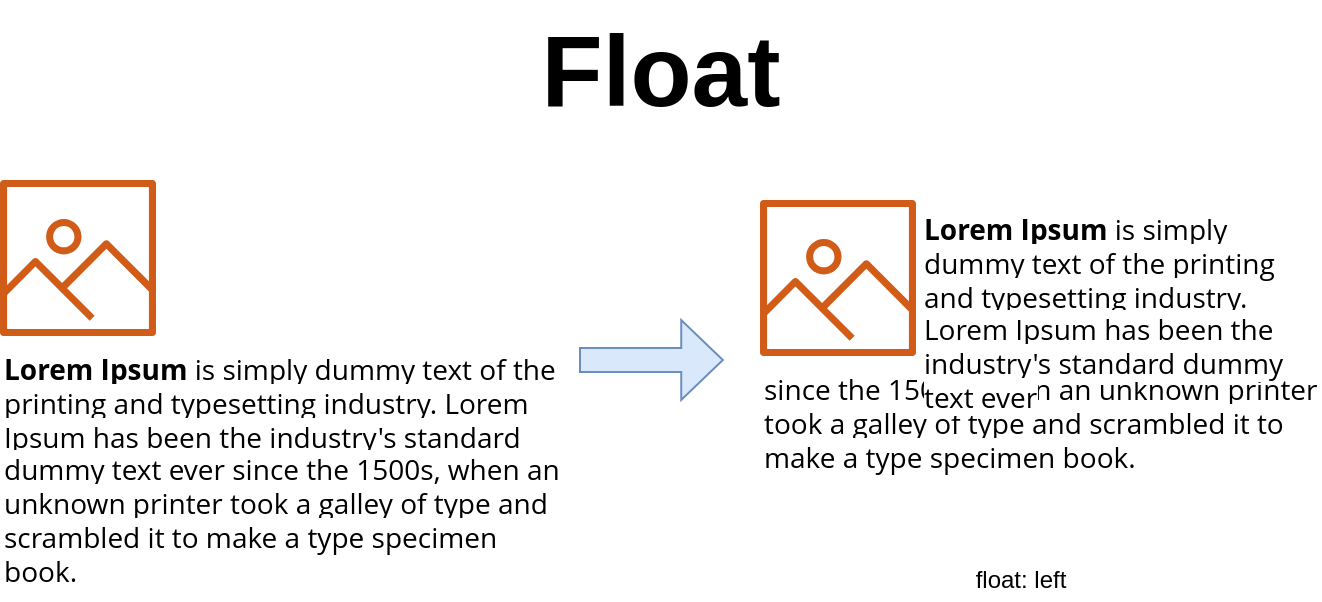<mxfile version="14.7.3" type="github">
  <diagram id="TnzOCbUmsDuyawYErTtF" name="Float">
    <mxGraphModel dx="1792" dy="1308" grid="1" gridSize="10" guides="1" tooltips="1" connect="1" arrows="1" fold="1" page="1" pageScale="1" pageWidth="1600" pageHeight="1200" math="0" shadow="0">
      <root>
        <mxCell id="0" />
        <mxCell id="1" parent="0" />
        <mxCell id="MT9GV7SpeYxAaPc0R_LI-1" value="Float" style="text;html=1;align=center;verticalAlign=middle;resizable=0;points=[];autosize=1;strokeColor=none;fontSize=50;fontStyle=1" parent="1" vertex="1">
          <mxGeometry x="735" y="445" width="130" height="70" as="geometry" />
        </mxCell>
        <mxCell id="5B8dg7GteTT1fX1XYOR_-1" value="" style="outlineConnect=0;fontColor=#232F3E;gradientColor=none;fillColor=#D05C17;strokeColor=none;dashed=0;verticalLabelPosition=bottom;verticalAlign=top;align=center;html=1;fontSize=12;fontStyle=0;aspect=fixed;pointerEvents=1;shape=mxgraph.aws4.container_registry_image;" vertex="1" parent="1">
          <mxGeometry x="470" y="535" width="78" height="78" as="geometry" />
        </mxCell>
        <mxCell id="5B8dg7GteTT1fX1XYOR_-4" value="&lt;strong style=&quot;margin: 0px ; padding: 0px ; color: rgb(0 , 0 , 0) ; font-family: &amp;#34;open sans&amp;#34; , &amp;#34;arial&amp;#34; , sans-serif ; font-size: 14px ; font-style: normal ; letter-spacing: normal ; text-align: justify ; text-indent: 0px ; text-transform: none ; word-spacing: 0px ; background-color: rgb(255 , 255 , 255)&quot;&gt;Lorem Ipsum&lt;/strong&gt;&lt;span style=&quot;color: rgb(0 , 0 , 0) ; font-family: &amp;#34;open sans&amp;#34; , &amp;#34;arial&amp;#34; , sans-serif ; font-size: 14px ; font-style: normal ; font-weight: 400 ; letter-spacing: normal ; text-align: justify ; text-indent: 0px ; text-transform: none ; word-spacing: 0px ; background-color: rgb(255 , 255 , 255) ; display: inline ; float: none&quot;&gt;&lt;span&gt;&amp;nbsp;&lt;/span&gt;is simply dummy text of the printing and typesetting industry. Lorem Ipsum has been the industry&#39;s standard dummy text ever since the 1500s, when an unknown printer took a galley of type and scrambled it to make a type specimen book.&lt;/span&gt;" style="text;whiteSpace=wrap;html=1;fontSize=12;fontColor=#000000;" vertex="1" parent="1">
          <mxGeometry x="470" y="615" width="280" height="110" as="geometry" />
        </mxCell>
        <mxCell id="5B8dg7GteTT1fX1XYOR_-5" value="" style="outlineConnect=0;fontColor=#232F3E;gradientColor=none;fillColor=#D05C17;strokeColor=none;dashed=0;verticalLabelPosition=bottom;verticalAlign=top;align=center;html=1;fontSize=12;fontStyle=0;aspect=fixed;pointerEvents=1;shape=mxgraph.aws4.container_registry_image;" vertex="1" parent="1">
          <mxGeometry x="850" y="545" width="78" height="78" as="geometry" />
        </mxCell>
        <mxCell id="5B8dg7GteTT1fX1XYOR_-6" value="&lt;span style=&quot;color: rgb(0 , 0 , 0) ; font-family: &amp;#34;open sans&amp;#34; , &amp;#34;arial&amp;#34; , sans-serif ; font-size: 14px ; font-style: normal ; font-weight: 400 ; letter-spacing: normal ; text-align: justify ; text-indent: 0px ; text-transform: none ; word-spacing: 0px ; background-color: rgb(255 , 255 , 255) ; display: inline ; float: none&quot;&gt;since the 1500s, when an unknown printer took a galley of type and scrambled it to make a type specimen book.&amp;nbsp;&lt;/span&gt;" style="text;whiteSpace=wrap;html=1;fontSize=12;fontColor=#000000;" vertex="1" parent="1">
          <mxGeometry x="850" y="625" width="280" height="60" as="geometry" />
        </mxCell>
        <mxCell id="5B8dg7GteTT1fX1XYOR_-7" value="&lt;strong style=&quot;margin: 0px ; padding: 0px ; color: rgb(0 , 0 , 0) ; font-family: &amp;#34;open sans&amp;#34; , &amp;#34;arial&amp;#34; , sans-serif ; font-size: 14px ; font-style: normal ; letter-spacing: normal ; text-align: justify ; text-indent: 0px ; text-transform: none ; word-spacing: 0px ; background-color: rgb(255 , 255 , 255)&quot;&gt;Lorem Ipsum&lt;/strong&gt;&lt;span style=&quot;color: rgb(0 , 0 , 0) ; font-family: &amp;#34;open sans&amp;#34; , &amp;#34;arial&amp;#34; , sans-serif ; font-size: 14px ; font-style: normal ; font-weight: 400 ; letter-spacing: normal ; text-align: justify ; text-indent: 0px ; text-transform: none ; word-spacing: 0px ; background-color: rgb(255 , 255 , 255) ; display: inline ; float: none&quot;&gt;&lt;span&gt;&amp;nbsp;&lt;/span&gt;is simply dummy text of the printing and typesetting industry. Lorem Ipsum has been the industry&#39;s standard dummy text ever&lt;/span&gt;" style="text;whiteSpace=wrap;html=1;fontSize=12;fontColor=#000000;" vertex="1" parent="1">
          <mxGeometry x="930" y="545" width="200" height="90" as="geometry" />
        </mxCell>
        <mxCell id="5B8dg7GteTT1fX1XYOR_-8" value="float: left" style="text;html=1;align=center;verticalAlign=middle;resizable=0;points=[];autosize=1;strokeColor=none;fontSize=12;fontColor=#000000;" vertex="1" parent="1">
          <mxGeometry x="950" y="725" width="60" height="20" as="geometry" />
        </mxCell>
        <mxCell id="5B8dg7GteTT1fX1XYOR_-9" value="" style="html=1;shadow=0;dashed=0;align=center;verticalAlign=middle;shape=mxgraph.arrows2.arrow;dy=0.7;dx=20.81;notch=0;fontSize=30;fillColor=#dae8fc;strokeColor=#6c8ebf;" vertex="1" parent="1">
          <mxGeometry x="760" y="605" width="71.43" height="40" as="geometry" />
        </mxCell>
      </root>
    </mxGraphModel>
  </diagram>
</mxfile>
